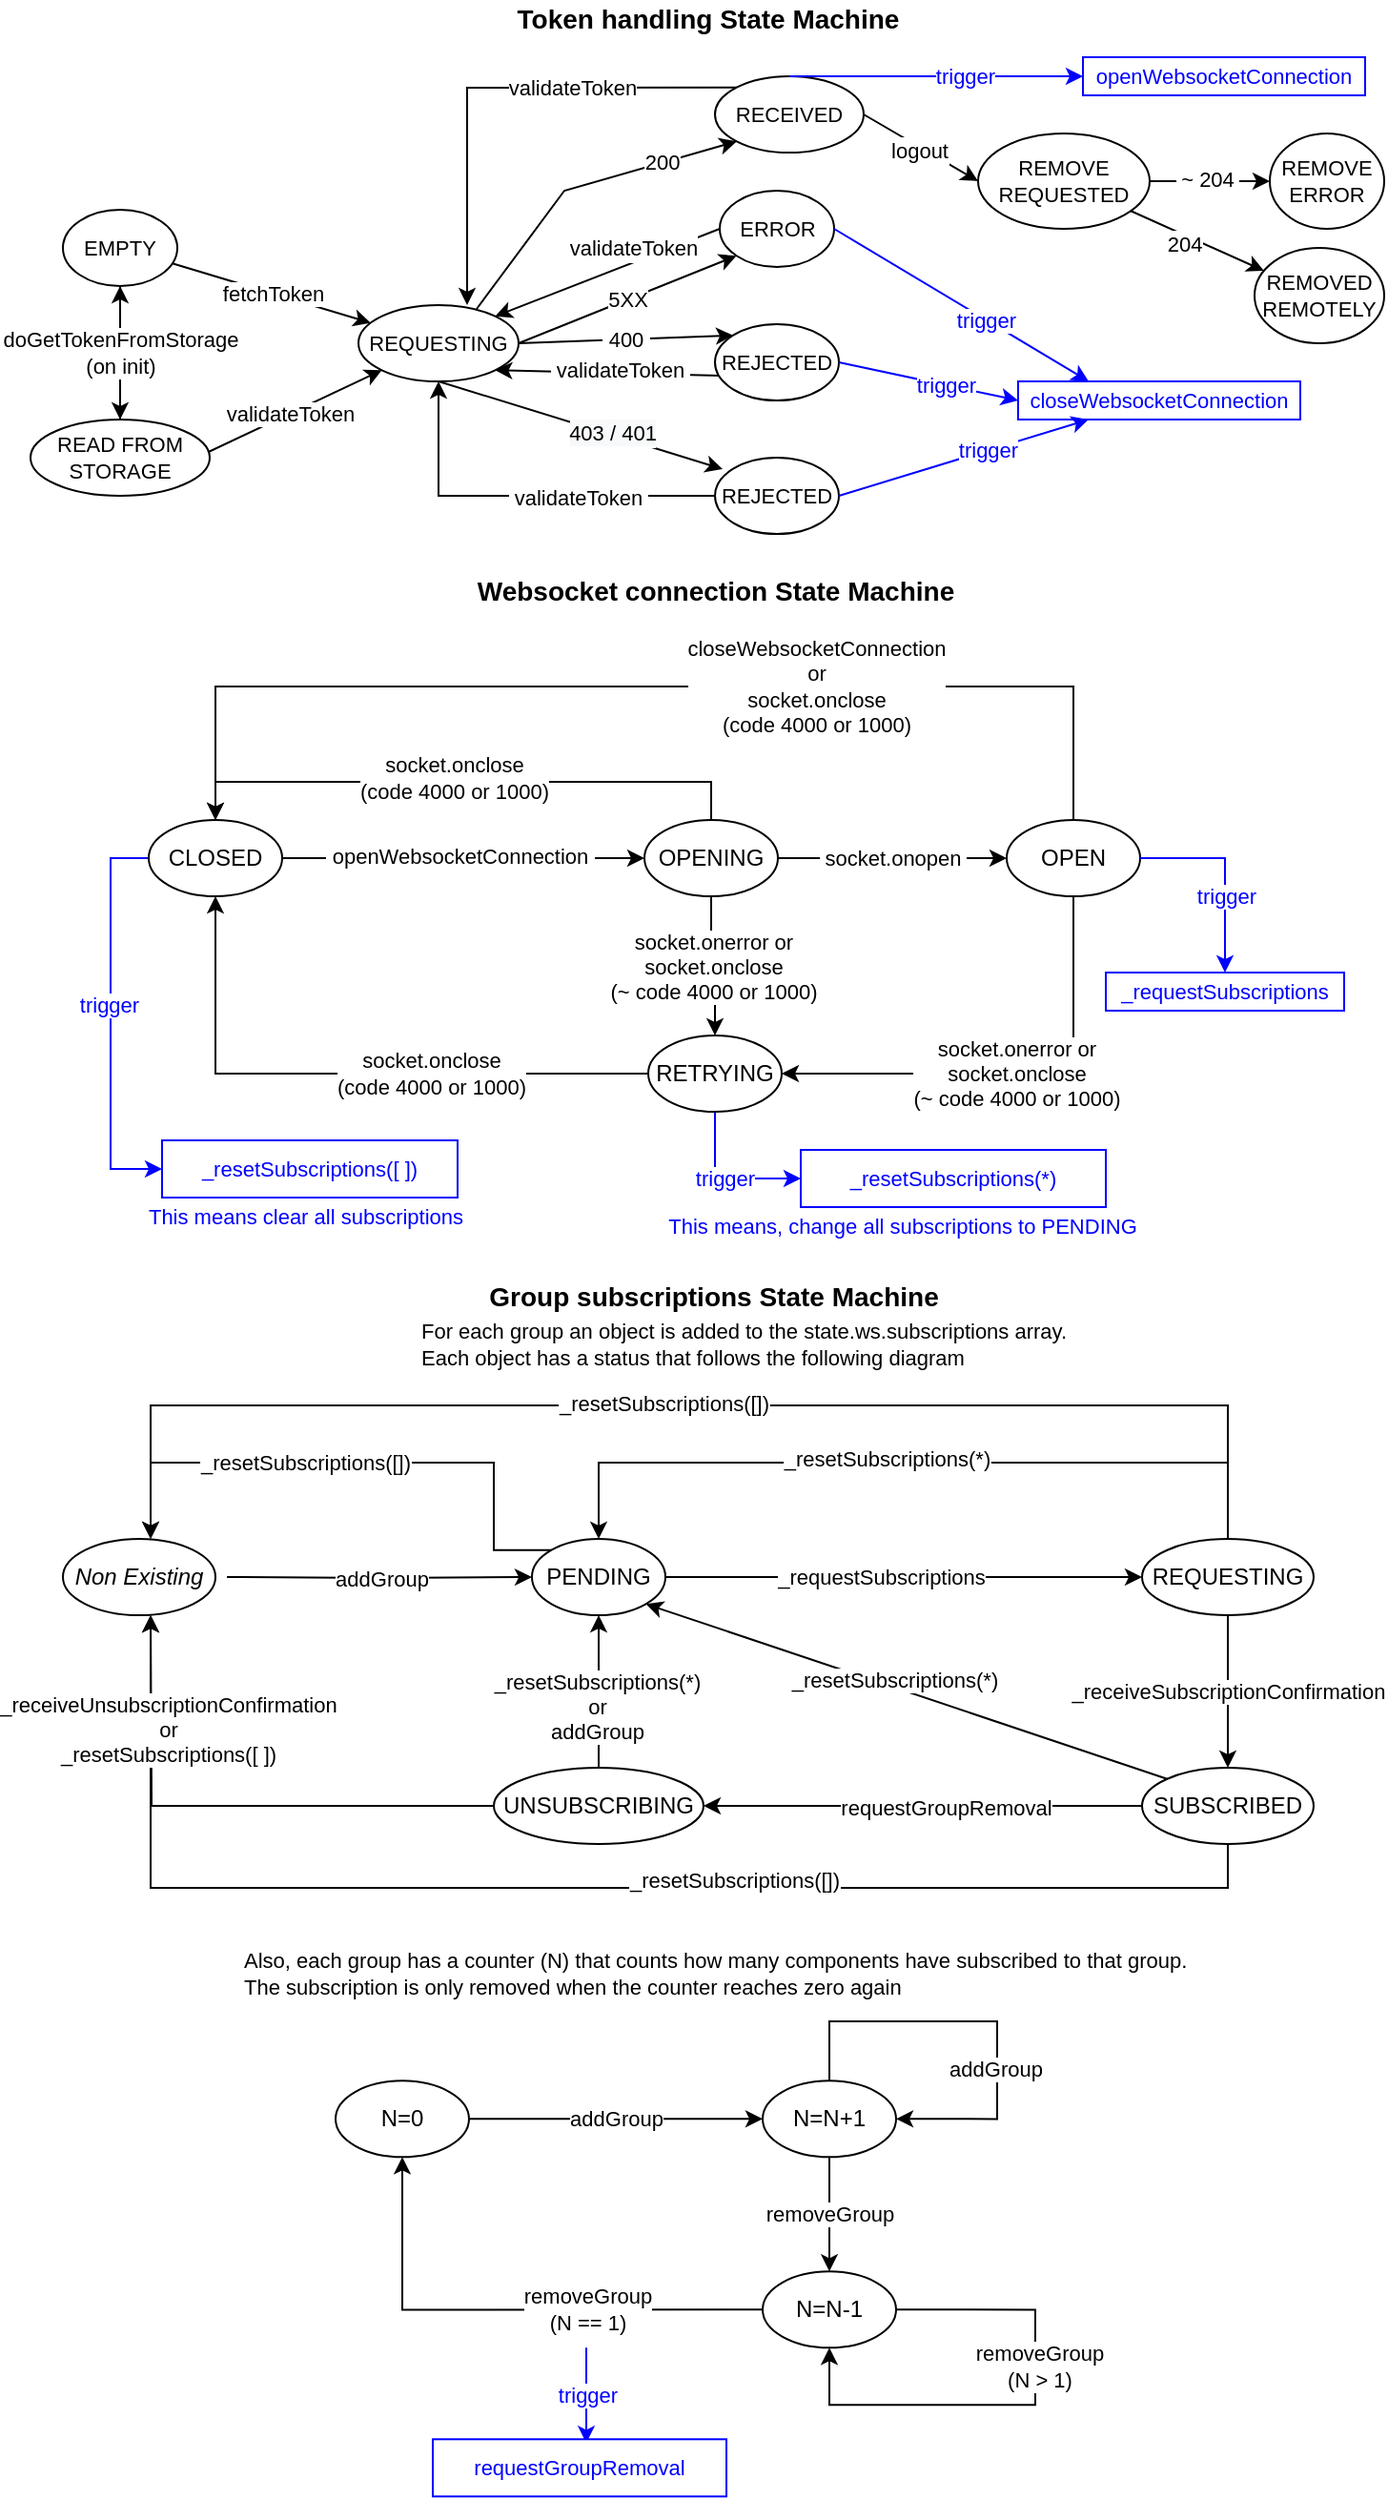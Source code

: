 <mxfile version="13.0.9">
    <diagram id="kEPYXezzI-eteoRro5Sk" name="Page-1">
        <mxGraphModel dx="1249" dy="1416" grid="1" gridSize="10" guides="1" tooltips="1" connect="1" arrows="1" fold="1" page="1" pageScale="1" pageWidth="850" pageHeight="1400" math="0" shadow="0">
            <root>
                <mxCell id="0"/>
                <mxCell id="1" parent="0"/>
                <mxCell id="5eSl7V-lfJAm6dB7IAey-51" style="edgeStyle=orthogonalEdgeStyle;rounded=0;orthogonalLoop=1;jettySize=auto;html=1;entryX=0;entryY=0.5;entryDx=0;entryDy=0;strokeColor=#0000FF;fontSize=11;fontColor=#000000;exitX=0;exitY=0.5;exitDx=0;exitDy=0;" parent="1" source="5eSl7V-lfJAm6dB7IAey-1" target="5eSl7V-lfJAm6dB7IAey-50" edge="1">
                    <mxGeometry relative="1" as="geometry"/>
                </mxCell>
                <mxCell id="5eSl7V-lfJAm6dB7IAey-52" value="trigger" style="text;html=1;align=center;verticalAlign=middle;resizable=0;points=[];labelBackgroundColor=#ffffff;fontSize=11;fontColor=#0000FF;" parent="5eSl7V-lfJAm6dB7IAey-51" vertex="1" connectable="0">
                    <mxGeometry x="-0.079" y="-1" relative="1" as="geometry">
                        <mxPoint as="offset"/>
                    </mxGeometry>
                </mxCell>
                <mxCell id="5eSl7V-lfJAm6dB7IAey-1" value="CLOSED" style="ellipse;whiteSpace=wrap;html=1;" parent="1" vertex="1">
                    <mxGeometry x="122" y="440" width="70" height="40" as="geometry"/>
                </mxCell>
                <mxCell id="5eSl7V-lfJAm6dB7IAey-10" value="socket.onerror or&lt;br&gt;socket.onclose&lt;br&gt;(~ code 4000 or 1000)" style="edgeStyle=orthogonalEdgeStyle;rounded=0;orthogonalLoop=1;jettySize=auto;html=1;entryX=0.5;entryY=0;entryDx=0;entryDy=0;" parent="1" source="5eSl7V-lfJAm6dB7IAey-2" target="5eSl7V-lfJAm6dB7IAey-4" edge="1">
                    <mxGeometry relative="1" as="geometry"/>
                </mxCell>
                <mxCell id="5eSl7V-lfJAm6dB7IAey-14" style="edgeStyle=orthogonalEdgeStyle;rounded=0;orthogonalLoop=1;jettySize=auto;html=1;exitX=0.5;exitY=0;exitDx=0;exitDy=0;fontSize=11;entryX=0.5;entryY=0;entryDx=0;entryDy=0;" parent="1" source="5eSl7V-lfJAm6dB7IAey-2" target="5eSl7V-lfJAm6dB7IAey-1" edge="1">
                    <mxGeometry relative="1" as="geometry">
                        <mxPoint x="417" y="350" as="targetPoint"/>
                        <Array as="points">
                            <mxPoint x="417" y="420"/>
                            <mxPoint x="157" y="420"/>
                        </Array>
                    </mxGeometry>
                </mxCell>
                <mxCell id="5eSl7V-lfJAm6dB7IAey-15" value="socket.onclose&lt;br&gt;(code 4000 or 1000)" style="text;html=1;align=center;verticalAlign=middle;resizable=0;points=[];labelBackgroundColor=#ffffff;fontSize=11;" parent="5eSl7V-lfJAm6dB7IAey-14" vertex="1" connectable="0">
                    <mxGeometry x="0.035" y="-2" relative="1" as="geometry">
                        <mxPoint as="offset"/>
                    </mxGeometry>
                </mxCell>
                <mxCell id="5eSl7V-lfJAm6dB7IAey-2" value="OPENING" style="ellipse;whiteSpace=wrap;html=1;" parent="1" vertex="1">
                    <mxGeometry x="382" y="440" width="70" height="40" as="geometry"/>
                </mxCell>
                <mxCell id="5eSl7V-lfJAm6dB7IAey-3" value="OPEN" style="ellipse;whiteSpace=wrap;html=1;" parent="1" vertex="1">
                    <mxGeometry x="572" y="440" width="70" height="40" as="geometry"/>
                </mxCell>
                <mxCell id="5eSl7V-lfJAm6dB7IAey-16" value="socket.onclose&lt;br&gt;(code 4000 or 1000)" style="edgeStyle=orthogonalEdgeStyle;rounded=0;orthogonalLoop=1;jettySize=auto;html=1;entryX=0.5;entryY=1;entryDx=0;entryDy=0;fontSize=11;" parent="1" source="5eSl7V-lfJAm6dB7IAey-4" target="5eSl7V-lfJAm6dB7IAey-1" edge="1">
                    <mxGeometry x="-0.288" relative="1" as="geometry">
                        <mxPoint as="offset"/>
                    </mxGeometry>
                </mxCell>
                <mxCell id="5eSl7V-lfJAm6dB7IAey-47" value="&lt;font color=&quot;#0000ff&quot;&gt;trigger&lt;/font&gt;" style="edgeStyle=orthogonalEdgeStyle;rounded=0;orthogonalLoop=1;jettySize=auto;html=1;exitX=0.5;exitY=1;exitDx=0;exitDy=0;entryX=0;entryY=0.5;entryDx=0;entryDy=0;fontSize=11;strokeColor=#0000FF;" parent="1" source="5eSl7V-lfJAm6dB7IAey-4" target="5eSl7V-lfJAm6dB7IAey-45" edge="1">
                    <mxGeometry relative="1" as="geometry"/>
                </mxCell>
                <mxCell id="5eSl7V-lfJAm6dB7IAey-4" value="RETRYING" style="ellipse;whiteSpace=wrap;html=1;" parent="1" vertex="1">
                    <mxGeometry x="384" y="553" width="70" height="40" as="geometry"/>
                </mxCell>
                <mxCell id="5eSl7V-lfJAm6dB7IAey-5" value="" style="endArrow=classic;html=1;entryX=0;entryY=0.5;entryDx=0;entryDy=0;exitX=1;exitY=0.5;exitDx=0;exitDy=0;" parent="1" source="5eSl7V-lfJAm6dB7IAey-1" target="5eSl7V-lfJAm6dB7IAey-2" edge="1">
                    <mxGeometry width="50" height="50" relative="1" as="geometry">
                        <mxPoint x="332" y="760" as="sourcePoint"/>
                        <mxPoint x="382" y="710" as="targetPoint"/>
                    </mxGeometry>
                </mxCell>
                <mxCell id="5eSl7V-lfJAm6dB7IAey-9" value="&amp;nbsp;openWebsocketConnection&amp;nbsp;" style="text;html=1;align=center;verticalAlign=middle;resizable=0;points=[];labelBackgroundColor=#ffffff;fontSize=11;" parent="5eSl7V-lfJAm6dB7IAey-5" vertex="1" connectable="0">
                    <mxGeometry x="-0.022" y="1" relative="1" as="geometry">
                        <mxPoint as="offset"/>
                    </mxGeometry>
                </mxCell>
                <mxCell id="5eSl7V-lfJAm6dB7IAey-7" value="&lt;font style=&quot;font-size: 11px&quot;&gt;&amp;nbsp;socket.onopen&amp;nbsp;&lt;/font&gt;" style="endArrow=classic;html=1;entryX=0;entryY=0.5;entryDx=0;entryDy=0;exitX=1;exitY=0.5;exitDx=0;exitDy=0;" parent="1" source="5eSl7V-lfJAm6dB7IAey-2" target="5eSl7V-lfJAm6dB7IAey-3" edge="1">
                    <mxGeometry width="50" height="50" relative="1" as="geometry">
                        <mxPoint x="332" y="760" as="sourcePoint"/>
                        <mxPoint x="382" y="710" as="targetPoint"/>
                    </mxGeometry>
                </mxCell>
                <mxCell id="5eSl7V-lfJAm6dB7IAey-12" value="socket.onerror or&lt;br&gt;socket.onclose&lt;br&gt;(~ code 4000 or 1000)" style="edgeStyle=orthogonalEdgeStyle;rounded=0;orthogonalLoop=1;jettySize=auto;html=1;entryX=1;entryY=0.5;entryDx=0;entryDy=0;exitX=0.5;exitY=1;exitDx=0;exitDy=0;" parent="1" source="5eSl7V-lfJAm6dB7IAey-3" target="5eSl7V-lfJAm6dB7IAey-4" edge="1">
                    <mxGeometry relative="1" as="geometry">
                        <mxPoint x="427" y="490" as="sourcePoint"/>
                        <mxPoint x="427" y="610" as="targetPoint"/>
                    </mxGeometry>
                </mxCell>
                <mxCell id="5eSl7V-lfJAm6dB7IAey-13" value="closeWebsocketConnection&lt;br&gt;or&lt;br&gt;socket.onclose&lt;br&gt;(code 4000 or 1000)" style="edgeStyle=orthogonalEdgeStyle;rounded=0;orthogonalLoop=1;jettySize=auto;html=1;entryX=0.5;entryY=0;entryDx=0;entryDy=0;exitX=0.5;exitY=0;exitDx=0;exitDy=0;" parent="1" source="5eSl7V-lfJAm6dB7IAey-3" target="5eSl7V-lfJAm6dB7IAey-1" edge="1">
                    <mxGeometry x="-0.305" relative="1" as="geometry">
                        <mxPoint x="657" y="490" as="sourcePoint"/>
                        <mxPoint x="462" y="630" as="targetPoint"/>
                        <Array as="points">
                            <mxPoint x="607" y="370"/>
                            <mxPoint x="157" y="370"/>
                        </Array>
                        <mxPoint as="offset"/>
                    </mxGeometry>
                </mxCell>
                <mxCell id="5eSl7V-lfJAm6dB7IAey-17" value="&lt;font style=&quot;font-size: 14px&quot;&gt;Websocket connection State Machine&lt;/font&gt;" style="text;html=1;align=center;verticalAlign=middle;resizable=0;points=[];autosize=1;fontSize=11;fontStyle=1" parent="1" vertex="1">
                    <mxGeometry x="284" y="310" width="270" height="20" as="geometry"/>
                </mxCell>
                <mxCell id="5eSl7V-lfJAm6dB7IAey-20" value="&lt;font style=&quot;font-size: 14px&quot;&gt;Group subscriptions State Machine&lt;/font&gt;" style="text;html=1;align=center;verticalAlign=middle;resizable=0;points=[];autosize=1;fontSize=11;fontStyle=1" parent="1" vertex="1">
                    <mxGeometry x="293" y="680" width="250" height="20" as="geometry"/>
                </mxCell>
                <mxCell id="5eSl7V-lfJAm6dB7IAey-28" style="edgeStyle=orthogonalEdgeStyle;rounded=0;orthogonalLoop=1;jettySize=auto;html=1;exitX=1;exitY=0.5;exitDx=0;exitDy=0;fontSize=11;" parent="1" source="5eSl7V-lfJAm6dB7IAey-21" target="5eSl7V-lfJAm6dB7IAey-23" edge="1">
                    <mxGeometry relative="1" as="geometry"/>
                </mxCell>
                <mxCell id="5eSl7V-lfJAm6dB7IAey-29" value="_requestSubscriptions" style="text;html=1;align=center;verticalAlign=middle;resizable=0;points=[];labelBackgroundColor=#ffffff;fontSize=11;" parent="5eSl7V-lfJAm6dB7IAey-28" vertex="1" connectable="0">
                    <mxGeometry x="-0.275" y="4" relative="1" as="geometry">
                        <mxPoint x="22" y="4" as="offset"/>
                    </mxGeometry>
                </mxCell>
                <mxCell id="5eSl7V-lfJAm6dB7IAey-53" style="edgeStyle=orthogonalEdgeStyle;rounded=0;orthogonalLoop=1;jettySize=auto;html=1;exitX=0;exitY=0;exitDx=0;exitDy=0;entryX=0.5;entryY=0;entryDx=0;entryDy=0;strokeColor=#000000;fontSize=11;fontColor=#0000FF;" parent="1" source="5eSl7V-lfJAm6dB7IAey-21" edge="1">
                    <mxGeometry relative="1" as="geometry">
                        <mxPoint x="123" y="817" as="targetPoint"/>
                        <Array as="points">
                            <mxPoint x="303" y="823"/>
                            <mxPoint x="303" y="777"/>
                            <mxPoint x="123" y="777"/>
                        </Array>
                    </mxGeometry>
                </mxCell>
                <mxCell id="5eSl7V-lfJAm6dB7IAey-55" value="&lt;span style=&quot;color: rgb(0 , 0 , 0) ; white-space: normal&quot;&gt;_resetSubscriptions([])&lt;/span&gt;" style="text;html=1;align=center;verticalAlign=middle;resizable=0;points=[];labelBackgroundColor=#ffffff;fontSize=11;fontColor=#0000FF;" parent="5eSl7V-lfJAm6dB7IAey-53" vertex="1" connectable="0">
                    <mxGeometry x="0.183" relative="1" as="geometry">
                        <mxPoint as="offset"/>
                    </mxGeometry>
                </mxCell>
                <mxCell id="5eSl7V-lfJAm6dB7IAey-21" value="PENDING" style="ellipse;whiteSpace=wrap;html=1;" parent="1" vertex="1">
                    <mxGeometry x="323" y="817" width="70" height="40" as="geometry"/>
                </mxCell>
                <mxCell id="5eSl7V-lfJAm6dB7IAey-27" value="&lt;div&gt;addGroup&lt;br&gt;&lt;/div&gt;" style="edgeStyle=orthogonalEdgeStyle;rounded=0;orthogonalLoop=1;jettySize=auto;html=1;entryX=0;entryY=0.5;entryDx=0;entryDy=0;fontSize=11;" parent="1" target="5eSl7V-lfJAm6dB7IAey-21" edge="1">
                    <mxGeometry relative="1" as="geometry">
                        <mxPoint x="163" y="837" as="sourcePoint"/>
                    </mxGeometry>
                </mxCell>
                <mxCell id="5eSl7V-lfJAm6dB7IAey-22" value="&lt;i&gt;Non Existing&lt;/i&gt;" style="ellipse;whiteSpace=wrap;html=1;" parent="1" vertex="1">
                    <mxGeometry x="77" y="817" width="80" height="40" as="geometry"/>
                </mxCell>
                <mxCell id="5eSl7V-lfJAm6dB7IAey-30" value="_receiveSubscriptionConfirmation" style="edgeStyle=orthogonalEdgeStyle;rounded=0;orthogonalLoop=1;jettySize=auto;html=1;entryX=0.5;entryY=0;entryDx=0;entryDy=0;fontSize=11;" parent="1" source="5eSl7V-lfJAm6dB7IAey-23" target="5eSl7V-lfJAm6dB7IAey-24" edge="1">
                    <mxGeometry relative="1" as="geometry"/>
                </mxCell>
                <mxCell id="5eSl7V-lfJAm6dB7IAey-38" style="edgeStyle=orthogonalEdgeStyle;rounded=0;orthogonalLoop=1;jettySize=auto;html=1;exitX=0.5;exitY=0;exitDx=0;exitDy=0;entryX=0.5;entryY=0;entryDx=0;entryDy=0;fontSize=11;" parent="1" source="5eSl7V-lfJAm6dB7IAey-23" target="5eSl7V-lfJAm6dB7IAey-21" edge="1">
                    <mxGeometry relative="1" as="geometry">
                        <Array as="points">
                            <mxPoint x="688" y="777"/>
                            <mxPoint x="358" y="777"/>
                        </Array>
                    </mxGeometry>
                </mxCell>
                <mxCell id="5eSl7V-lfJAm6dB7IAey-40" value="&lt;span style=&quot;white-space: normal&quot;&gt;_resetSubscriptions(*)&lt;/span&gt;" style="text;html=1;align=center;verticalAlign=middle;resizable=0;points=[];labelBackgroundColor=#ffffff;fontSize=11;" parent="5eSl7V-lfJAm6dB7IAey-38" vertex="1" connectable="0">
                    <mxGeometry x="0.07" y="-2" relative="1" as="geometry">
                        <mxPoint as="offset"/>
                    </mxGeometry>
                </mxCell>
                <mxCell id="5eSl7V-lfJAm6dB7IAey-58" style="edgeStyle=orthogonalEdgeStyle;rounded=0;orthogonalLoop=1;jettySize=auto;html=1;exitX=0.5;exitY=0;exitDx=0;exitDy=0;entryX=0.5;entryY=0;entryDx=0;entryDy=0;strokeColor=#000000;fontSize=11;fontColor=#0000FF;" parent="1" source="5eSl7V-lfJAm6dB7IAey-23" edge="1">
                    <mxGeometry relative="1" as="geometry">
                        <mxPoint x="123" y="817" as="targetPoint"/>
                        <Array as="points">
                            <mxPoint x="688" y="747"/>
                            <mxPoint x="123" y="747"/>
                        </Array>
                    </mxGeometry>
                </mxCell>
                <mxCell id="5eSl7V-lfJAm6dB7IAey-59" value="&lt;span style=&quot;color: rgb(0 , 0 , 0) ; white-space: normal&quot;&gt;_resetSubscriptions([])&lt;/span&gt;" style="text;html=1;align=center;verticalAlign=middle;resizable=0;points=[];labelBackgroundColor=#ffffff;fontSize=11;fontColor=#0000FF;" parent="5eSl7V-lfJAm6dB7IAey-58" vertex="1" connectable="0">
                    <mxGeometry x="0.038" y="-1" relative="1" as="geometry">
                        <mxPoint as="offset"/>
                    </mxGeometry>
                </mxCell>
                <mxCell id="5eSl7V-lfJAm6dB7IAey-23" value="REQUESTING" style="ellipse;whiteSpace=wrap;html=1;" parent="1" vertex="1">
                    <mxGeometry x="643" y="817" width="90" height="40" as="geometry"/>
                </mxCell>
                <mxCell id="5eSl7V-lfJAm6dB7IAey-26" value="" style="edgeStyle=orthogonalEdgeStyle;rounded=0;orthogonalLoop=1;jettySize=auto;html=1;fontSize=11;" parent="1" source="5eSl7V-lfJAm6dB7IAey-24" target="5eSl7V-lfJAm6dB7IAey-25" edge="1">
                    <mxGeometry relative="1" as="geometry"/>
                </mxCell>
                <mxCell id="5eSl7V-lfJAm6dB7IAey-31" value="requestGroupRemoval" style="text;html=1;align=center;verticalAlign=middle;resizable=0;points=[];labelBackgroundColor=#ffffff;fontSize=11;" parent="5eSl7V-lfJAm6dB7IAey-26" vertex="1" connectable="0">
                    <mxGeometry x="-0.105" y="1" relative="1" as="geometry">
                        <mxPoint as="offset"/>
                    </mxGeometry>
                </mxCell>
                <mxCell id="5eSl7V-lfJAm6dB7IAey-36" style="rounded=0;orthogonalLoop=1;jettySize=auto;html=1;exitX=0;exitY=0;exitDx=0;exitDy=0;entryX=1;entryY=1;entryDx=0;entryDy=0;fontSize=11;" parent="1" source="5eSl7V-lfJAm6dB7IAey-24" target="5eSl7V-lfJAm6dB7IAey-21" edge="1">
                    <mxGeometry relative="1" as="geometry"/>
                </mxCell>
                <mxCell id="5eSl7V-lfJAm6dB7IAey-37" value="&lt;span style=&quot;white-space: normal&quot;&gt;_resetSubscriptions(*)&lt;/span&gt;" style="text;html=1;align=center;verticalAlign=middle;resizable=0;points=[];labelBackgroundColor=#ffffff;fontSize=11;fontColor=#000000;" parent="5eSl7V-lfJAm6dB7IAey-36" vertex="1" connectable="0">
                    <mxGeometry x="0.056" y="-4" relative="1" as="geometry">
                        <mxPoint as="offset"/>
                    </mxGeometry>
                </mxCell>
                <mxCell id="5eSl7V-lfJAm6dB7IAey-56" style="edgeStyle=orthogonalEdgeStyle;rounded=0;orthogonalLoop=1;jettySize=auto;html=1;exitX=0.5;exitY=1;exitDx=0;exitDy=0;strokeColor=#000000;fontSize=11;fontColor=#0000FF;" parent="1" source="5eSl7V-lfJAm6dB7IAey-24" edge="1">
                    <mxGeometry relative="1" as="geometry">
                        <mxPoint x="123" y="857" as="targetPoint"/>
                        <Array as="points">
                            <mxPoint x="688" y="1000"/>
                            <mxPoint x="123" y="1000"/>
                        </Array>
                    </mxGeometry>
                </mxCell>
                <mxCell id="5eSl7V-lfJAm6dB7IAey-57" value="&lt;span style=&quot;color: rgb(0 , 0 , 0) ; white-space: normal&quot;&gt;_resetSubscriptions([])&lt;/span&gt;" style="text;html=1;align=center;verticalAlign=middle;resizable=0;points=[];labelBackgroundColor=#ffffff;fontSize=11;fontColor=#0000FF;" parent="5eSl7V-lfJAm6dB7IAey-56" vertex="1" connectable="0">
                    <mxGeometry x="-0.228" y="-4" relative="1" as="geometry">
                        <mxPoint as="offset"/>
                    </mxGeometry>
                </mxCell>
                <mxCell id="5eSl7V-lfJAm6dB7IAey-24" value="SUBSCRIBED" style="ellipse;whiteSpace=wrap;html=1;" parent="1" vertex="1">
                    <mxGeometry x="643" y="937" width="90" height="40" as="geometry"/>
                </mxCell>
                <mxCell id="5eSl7V-lfJAm6dB7IAey-32" style="edgeStyle=orthogonalEdgeStyle;rounded=0;orthogonalLoop=1;jettySize=auto;html=1;exitX=0;exitY=0.5;exitDx=0;exitDy=0;entryX=0.5;entryY=1;entryDx=0;entryDy=0;fontSize=11;" parent="1" source="5eSl7V-lfJAm6dB7IAey-25" edge="1">
                    <mxGeometry relative="1" as="geometry">
                        <mxPoint x="123" y="857" as="targetPoint"/>
                    </mxGeometry>
                </mxCell>
                <mxCell id="5eSl7V-lfJAm6dB7IAey-33" value="_receiveUnsubscriptionConfirmation&lt;br&gt;or&lt;br&gt;&lt;span style=&quot;white-space: normal&quot;&gt;_resetSubscriptions([ ])&lt;/span&gt;" style="text;html=1;align=center;verticalAlign=middle;resizable=0;points=[];labelBackgroundColor=#ffffff;fontSize=11;" parent="5eSl7V-lfJAm6dB7IAey-32" vertex="1" connectable="0">
                    <mxGeometry x="-0.224" y="2" relative="1" as="geometry">
                        <mxPoint x="-63" y="-42" as="offset"/>
                    </mxGeometry>
                </mxCell>
                <mxCell id="5eSl7V-lfJAm6dB7IAey-34" style="edgeStyle=orthogonalEdgeStyle;rounded=0;orthogonalLoop=1;jettySize=auto;html=1;entryX=0.5;entryY=1;entryDx=0;entryDy=0;fontSize=11;" parent="1" source="5eSl7V-lfJAm6dB7IAey-25" target="5eSl7V-lfJAm6dB7IAey-21" edge="1">
                    <mxGeometry relative="1" as="geometry"/>
                </mxCell>
                <mxCell id="5eSl7V-lfJAm6dB7IAey-35" value="&lt;span style=&quot;white-space: normal&quot;&gt;_resetSubscriptions(*)&lt;br&gt;or&lt;br&gt;&lt;/span&gt;addGroup&lt;span style=&quot;white-space: normal&quot;&gt;&lt;br&gt;&lt;/span&gt;" style="text;html=1;align=center;verticalAlign=middle;resizable=0;points=[];labelBackgroundColor=#ffffff;fontSize=11;fontColor=#000000;" parent="5eSl7V-lfJAm6dB7IAey-34" vertex="1" connectable="0">
                    <mxGeometry x="-0.2" y="1" relative="1" as="geometry">
                        <mxPoint as="offset"/>
                    </mxGeometry>
                </mxCell>
                <mxCell id="5eSl7V-lfJAm6dB7IAey-25" value="UNSUBSCRIBING" style="ellipse;whiteSpace=wrap;html=1;" parent="1" vertex="1">
                    <mxGeometry x="303" y="937" width="110" height="40" as="geometry"/>
                </mxCell>
                <mxCell id="5eSl7V-lfJAm6dB7IAey-41" value="&lt;div style=&quot;text-align: justify&quot;&gt;&lt;span&gt;For each group an object is added to the state.ws.subscriptions array.&lt;/span&gt;&lt;/div&gt;&lt;div style=&quot;text-align: justify&quot;&gt;&lt;span&gt;Each object has a status that follows the following diagram&lt;/span&gt;&lt;/div&gt;" style="text;html=1;align=left;verticalAlign=middle;resizable=0;points=[];autosize=1;fontSize=11;" parent="1" vertex="1">
                    <mxGeometry x="263" y="700" width="350" height="30" as="geometry"/>
                </mxCell>
                <mxCell id="5eSl7V-lfJAm6dB7IAey-45" value="&lt;span style=&quot;color: rgb(0 , 0 , 255) ; white-space: normal ; background-color: rgb(255 , 255 , 255)&quot;&gt;_resetSubscriptions(*)&lt;/span&gt;" style="rounded=0;whiteSpace=wrap;html=1;fontSize=11;strokeColor=#0000FF;" parent="1" vertex="1">
                    <mxGeometry x="464" y="613" width="160" height="30" as="geometry"/>
                </mxCell>
                <mxCell id="5eSl7V-lfJAm6dB7IAey-48" value="&lt;font color=&quot;#0000ff&quot;&gt;trigger&lt;/font&gt;" style="edgeStyle=orthogonalEdgeStyle;rounded=0;orthogonalLoop=1;jettySize=auto;html=1;exitX=1;exitY=0.5;exitDx=0;exitDy=0;entryX=0.5;entryY=0;entryDx=0;entryDy=0;fontSize=11;strokeColor=#0000FF;" parent="1" source="5eSl7V-lfJAm6dB7IAey-3" target="5eSl7V-lfJAm6dB7IAey-49" edge="1">
                    <mxGeometry x="-0.148" y="-20" relative="1" as="geometry">
                        <mxPoint x="562.0" y="510" as="sourcePoint"/>
                        <mxPoint x="20" y="20" as="offset"/>
                    </mxGeometry>
                </mxCell>
                <mxCell id="5eSl7V-lfJAm6dB7IAey-49" value="&lt;span style=&quot;white-space: nowrap ; background-color: rgb(255 , 255 , 255)&quot;&gt;&lt;font color=&quot;#0000ff&quot;&gt;_requestSubscriptions&lt;/font&gt;&lt;/span&gt;" style="rounded=0;whiteSpace=wrap;html=1;fontSize=11;strokeColor=#0000FF;" parent="1" vertex="1">
                    <mxGeometry x="624" y="520" width="125" height="20" as="geometry"/>
                </mxCell>
                <mxCell id="5eSl7V-lfJAm6dB7IAey-50" value="&lt;span style=&quot;color: rgb(0 , 0 , 255) ; white-space: normal ; background-color: rgb(255 , 255 , 255)&quot;&gt;_resetSubscriptions([ ])&lt;/span&gt;" style="rounded=0;whiteSpace=wrap;html=1;fontSize=11;strokeColor=#0000FF;" parent="1" vertex="1">
                    <mxGeometry x="129" y="608" width="155" height="30" as="geometry"/>
                </mxCell>
                <mxCell id="5eSl7V-lfJAm6dB7IAey-60" value="This means clear all subscriptions" style="text;html=1;align=center;verticalAlign=middle;resizable=0;points=[];autosize=1;fontSize=11;fontColor=#0000FF;" parent="1" vertex="1">
                    <mxGeometry x="114" y="638" width="180" height="20" as="geometry"/>
                </mxCell>
                <mxCell id="5eSl7V-lfJAm6dB7IAey-61" value="This means, change all subscriptions to PENDING" style="text;html=1;align=center;verticalAlign=middle;resizable=0;points=[];autosize=1;fontSize=11;fontColor=#0000FF;" parent="1" vertex="1">
                    <mxGeometry x="387" y="643" width="260" height="20" as="geometry"/>
                </mxCell>
                <mxCell id="5eSl7V-lfJAm6dB7IAey-62" value="&lt;font style=&quot;font-size: 14px&quot;&gt;Token handling State Machine&lt;/font&gt;" style="text;html=1;align=center;verticalAlign=middle;resizable=0;points=[];autosize=1;fontSize=11;fontStyle=1" parent="1" vertex="1">
                    <mxGeometry x="305" y="10" width="220" height="20" as="geometry"/>
                </mxCell>
                <mxCell id="5eSl7V-lfJAm6dB7IAey-69" value="&lt;font color=&quot;#000000&quot;&gt;fetchToken&lt;/font&gt;" style="rounded=0;orthogonalLoop=1;jettySize=auto;html=1;strokeColor=#000000;fontSize=11;fontColor=#0000FF;" parent="1" source="5eSl7V-lfJAm6dB7IAey-63" target="5eSl7V-lfJAm6dB7IAey-65" edge="1">
                    <mxGeometry relative="1" as="geometry"/>
                </mxCell>
                <mxCell id="5eSl7V-lfJAm6dB7IAey-63" value="&lt;font color=&quot;#000000&quot;&gt;EMPTY&lt;/font&gt;" style="ellipse;whiteSpace=wrap;html=1;strokeColor=#000000;fontSize=11;fontColor=#0000FF;" parent="1" vertex="1">
                    <mxGeometry x="77" y="120" width="60" height="40" as="geometry"/>
                </mxCell>
                <mxCell id="iLJFpo5nZADd873f5mlO-2" value="validateToken" style="rounded=0;orthogonalLoop=1;jettySize=auto;html=1;entryX=0;entryY=1;entryDx=0;entryDy=0;" parent="1" target="5eSl7V-lfJAm6dB7IAey-65" edge="1">
                    <mxGeometry relative="1" as="geometry">
                        <mxPoint x="147" y="250" as="sourcePoint"/>
                    </mxGeometry>
                </mxCell>
                <mxCell id="iLJFpo5nZADd873f5mlO-29" value="" style="edgeStyle=none;rounded=0;orthogonalLoop=1;jettySize=auto;html=1;" parent="1" source="5eSl7V-lfJAm6dB7IAey-64" target="5eSl7V-lfJAm6dB7IAey-63" edge="1">
                    <mxGeometry relative="1" as="geometry"/>
                </mxCell>
                <mxCell id="5eSl7V-lfJAm6dB7IAey-64" value="&lt;font color=&quot;#000000&quot;&gt;READ FROM STORAGE&lt;/font&gt;" style="ellipse;whiteSpace=wrap;html=1;strokeColor=#000000;fontSize=11;fontColor=#0000FF;" parent="1" vertex="1">
                    <mxGeometry x="60" y="230" width="94" height="40" as="geometry"/>
                </mxCell>
                <mxCell id="iLJFpo5nZADd873f5mlO-1" value="200" style="rounded=0;orthogonalLoop=1;jettySize=auto;html=1;entryX=0;entryY=1;entryDx=0;entryDy=0;elbow=vertical;exitX=0.738;exitY=0.05;exitDx=0;exitDy=0;exitPerimeter=0;" parent="1" source="5eSl7V-lfJAm6dB7IAey-65" target="5eSl7V-lfJAm6dB7IAey-66" edge="1">
                    <mxGeometry x="0.517" relative="1" as="geometry">
                        <mxPoint x="390" y="140" as="targetPoint"/>
                        <Array as="points">
                            <mxPoint x="340" y="110"/>
                        </Array>
                        <mxPoint as="offset"/>
                    </mxGeometry>
                </mxCell>
                <mxCell id="iLJFpo5nZADd873f5mlO-3" value="5XX" style="rounded=0;orthogonalLoop=1;jettySize=auto;html=1;exitX=1;exitY=0.5;exitDx=0;exitDy=0;entryX=0;entryY=1;entryDx=0;entryDy=0;" parent="1" source="5eSl7V-lfJAm6dB7IAey-65" target="5eSl7V-lfJAm6dB7IAey-67" edge="1">
                    <mxGeometry relative="1" as="geometry"/>
                </mxCell>
                <mxCell id="iLJFpo5nZADd873f5mlO-24" value="&amp;nbsp;400&amp;nbsp;" style="rounded=0;orthogonalLoop=1;jettySize=auto;html=1;exitX=1;exitY=0.5;exitDx=0;exitDy=0;entryX=0;entryY=0;entryDx=0;entryDy=0;" parent="1" source="5eSl7V-lfJAm6dB7IAey-65" target="iLJFpo5nZADd873f5mlO-4" edge="1">
                    <mxGeometry relative="1" as="geometry"/>
                </mxCell>
                <mxCell id="iLJFpo5nZADd873f5mlO-30" style="edgeStyle=none;rounded=0;orthogonalLoop=1;jettySize=auto;html=1;exitX=0.5;exitY=1;exitDx=0;exitDy=0;entryX=0.062;entryY=0.15;entryDx=0;entryDy=0;entryPerimeter=0;" parent="1" source="5eSl7V-lfJAm6dB7IAey-65" target="iLJFpo5nZADd873f5mlO-17" edge="1">
                    <mxGeometry relative="1" as="geometry"/>
                </mxCell>
                <mxCell id="iLJFpo5nZADd873f5mlO-32" value="&lt;span style=&quot;background-color: rgb(248 , 249 , 250)&quot;&gt;&lt;font style=&quot;font-size: 11px&quot;&gt;403 / 401&lt;/font&gt;&lt;/span&gt;" style="text;html=1;align=center;verticalAlign=middle;resizable=0;points=[];labelBackgroundColor=#ffffff;" parent="iLJFpo5nZADd873f5mlO-30" vertex="1" connectable="0">
                    <mxGeometry x="0.21" y="1" relative="1" as="geometry">
                        <mxPoint as="offset"/>
                    </mxGeometry>
                </mxCell>
                <mxCell id="5eSl7V-lfJAm6dB7IAey-65" value="&lt;font color=&quot;#000000&quot;&gt;REQUESTING&lt;/font&gt;" style="ellipse;whiteSpace=wrap;html=1;strokeColor=#000000;fontSize=11;fontColor=#0000FF;" parent="1" vertex="1">
                    <mxGeometry x="232" y="170" width="84" height="40" as="geometry"/>
                </mxCell>
                <mxCell id="iLJFpo5nZADd873f5mlO-20" style="edgeStyle=elbowEdgeStyle;rounded=0;orthogonalLoop=1;jettySize=auto;elbow=vertical;html=1;exitX=0;exitY=0;exitDx=0;exitDy=0;" parent="1" source="5eSl7V-lfJAm6dB7IAey-66" edge="1">
                    <mxGeometry relative="1" as="geometry">
                        <mxPoint x="289" y="170" as="targetPoint"/>
                        <Array as="points">
                            <mxPoint x="360" y="56"/>
                        </Array>
                    </mxGeometry>
                </mxCell>
                <mxCell id="iLJFpo5nZADd873f5mlO-21" value="&lt;font style=&quot;font-size: 11px&quot;&gt;validateToken&lt;/font&gt;" style="text;html=1;align=center;verticalAlign=middle;resizable=0;points=[];labelBackgroundColor=#ffffff;" parent="iLJFpo5nZADd873f5mlO-20" vertex="1" connectable="0">
                    <mxGeometry x="-0.136" y="-3" relative="1" as="geometry">
                        <mxPoint x="24" y="3" as="offset"/>
                    </mxGeometry>
                </mxCell>
                <mxCell id="iLJFpo5nZADd873f5mlO-35" style="rounded=0;orthogonalLoop=1;jettySize=auto;html=1;exitX=1;exitY=0.5;exitDx=0;exitDy=0;entryX=0;entryY=0.5;entryDx=0;entryDy=0;" parent="1" source="5eSl7V-lfJAm6dB7IAey-66" target="iLJFpo5nZADd873f5mlO-14" edge="1">
                    <mxGeometry relative="1" as="geometry"/>
                </mxCell>
                <mxCell id="iLJFpo5nZADd873f5mlO-36" value="&lt;font style=&quot;font-size: 11px&quot;&gt;logout&lt;/font&gt;" style="text;html=1;align=center;verticalAlign=middle;resizable=0;points=[];labelBackgroundColor=#ffffff;" parent="iLJFpo5nZADd873f5mlO-35" vertex="1" connectable="0">
                    <mxGeometry x="-0.024" y="-2" relative="1" as="geometry">
                        <mxPoint as="offset"/>
                    </mxGeometry>
                </mxCell>
                <mxCell id="5eSl7V-lfJAm6dB7IAey-66" value="&lt;font color=&quot;#000000&quot;&gt;RECEIVED&lt;/font&gt;" style="ellipse;whiteSpace=wrap;html=1;strokeColor=#000000;fontSize=11;fontColor=#0000FF;" parent="1" vertex="1">
                    <mxGeometry x="419" y="50" width="78" height="40" as="geometry"/>
                </mxCell>
                <mxCell id="iLJFpo5nZADd873f5mlO-22" style="rounded=0;orthogonalLoop=1;jettySize=auto;html=1;exitX=0;exitY=0.5;exitDx=0;exitDy=0;entryX=1;entryY=0;entryDx=0;entryDy=0;" parent="1" source="5eSl7V-lfJAm6dB7IAey-67" target="5eSl7V-lfJAm6dB7IAey-65" edge="1">
                    <mxGeometry relative="1" as="geometry">
                        <mxPoint x="310" y="190" as="targetPoint"/>
                    </mxGeometry>
                </mxCell>
                <mxCell id="iLJFpo5nZADd873f5mlO-23" value="&lt;font style=&quot;font-size: 11px&quot;&gt;validateToken&lt;/font&gt;" style="text;html=1;align=center;verticalAlign=middle;resizable=0;points=[];labelBackgroundColor=#ffffff;" parent="iLJFpo5nZADd873f5mlO-22" vertex="1" connectable="0">
                    <mxGeometry x="-0.193" relative="1" as="geometry">
                        <mxPoint x="1.73" y="-8.64" as="offset"/>
                    </mxGeometry>
                </mxCell>
                <mxCell id="5eSl7V-lfJAm6dB7IAey-67" value="&lt;font color=&quot;#000000&quot;&gt;ERROR&lt;/font&gt;" style="ellipse;whiteSpace=wrap;html=1;strokeColor=#000000;fontSize=11;fontColor=#0000FF;" parent="1" vertex="1">
                    <mxGeometry x="421.5" y="110" width="60" height="40" as="geometry"/>
                </mxCell>
                <mxCell id="5eSl7V-lfJAm6dB7IAey-68" value="&lt;font color=&quot;#000000&quot;&gt;doGetTokenFromStorage&lt;br&gt;(on init)&lt;br&gt;&lt;/font&gt;" style="endArrow=classic;html=1;strokeColor=#000000;fontSize=11;fontColor=#0000FF;exitX=0.5;exitY=1;exitDx=0;exitDy=0;entryX=0.5;entryY=0;entryDx=0;entryDy=0;" parent="1" source="5eSl7V-lfJAm6dB7IAey-63" edge="1">
                    <mxGeometry width="50" height="50" relative="1" as="geometry">
                        <mxPoint x="167" y="200" as="sourcePoint"/>
                        <mxPoint x="107" y="230" as="targetPoint"/>
                    </mxGeometry>
                </mxCell>
                <mxCell id="iLJFpo5nZADd873f5mlO-25" style="edgeStyle=none;rounded=0;orthogonalLoop=1;jettySize=auto;html=1;exitX=0.046;exitY=0.675;exitDx=0;exitDy=0;entryX=1;entryY=1;entryDx=0;entryDy=0;exitPerimeter=0;" parent="1" source="iLJFpo5nZADd873f5mlO-4" target="5eSl7V-lfJAm6dB7IAey-65" edge="1">
                    <mxGeometry relative="1" as="geometry"/>
                </mxCell>
                <mxCell id="iLJFpo5nZADd873f5mlO-26" value="&lt;font style=&quot;font-size: 11px&quot;&gt;&amp;nbsp;validateToken&amp;nbsp;&lt;/font&gt;" style="text;html=1;align=center;verticalAlign=middle;resizable=0;points=[];labelBackgroundColor=#ffffff;" parent="iLJFpo5nZADd873f5mlO-25" vertex="1" connectable="0">
                    <mxGeometry x="-0.273" y="-3" relative="1" as="geometry">
                        <mxPoint x="-10.64" y="0.71" as="offset"/>
                    </mxGeometry>
                </mxCell>
                <mxCell id="iLJFpo5nZADd873f5mlO-4" value="&lt;font color=&quot;#000000&quot;&gt;REJECTED&lt;/font&gt;" style="ellipse;whiteSpace=wrap;html=1;strokeColor=#000000;fontSize=11;fontColor=#0000FF;" parent="1" vertex="1">
                    <mxGeometry x="419" y="180" width="65" height="40" as="geometry"/>
                </mxCell>
                <mxCell id="iLJFpo5nZADd873f5mlO-39" style="rounded=0;orthogonalLoop=1;jettySize=auto;html=1;" parent="1" source="iLJFpo5nZADd873f5mlO-14" target="iLJFpo5nZADd873f5mlO-38" edge="1">
                    <mxGeometry relative="1" as="geometry"/>
                </mxCell>
                <mxCell id="iLJFpo5nZADd873f5mlO-41" value="&lt;font style=&quot;font-size: 11px&quot;&gt;204&lt;/font&gt;" style="text;html=1;align=center;verticalAlign=middle;resizable=0;points=[];labelBackgroundColor=#ffffff;" parent="iLJFpo5nZADd873f5mlO-39" vertex="1" connectable="0">
                    <mxGeometry x="-0.151" y="-4" relative="1" as="geometry">
                        <mxPoint as="offset"/>
                    </mxGeometry>
                </mxCell>
                <mxCell id="iLJFpo5nZADd873f5mlO-40" style="edgeStyle=none;rounded=0;orthogonalLoop=1;jettySize=auto;html=1;exitX=1;exitY=0.5;exitDx=0;exitDy=0;entryX=0;entryY=0.5;entryDx=0;entryDy=0;" parent="1" source="iLJFpo5nZADd873f5mlO-14" target="iLJFpo5nZADd873f5mlO-37" edge="1">
                    <mxGeometry relative="1" as="geometry"/>
                </mxCell>
                <mxCell id="iLJFpo5nZADd873f5mlO-42" value="&lt;font style=&quot;font-size: 11px&quot;&gt;&amp;nbsp;~ 204&amp;nbsp;&lt;/font&gt;" style="text;html=1;align=center;verticalAlign=middle;resizable=0;points=[];labelBackgroundColor=#ffffff;" parent="iLJFpo5nZADd873f5mlO-40" vertex="1" connectable="0">
                    <mxGeometry x="-0.053" y="1" relative="1" as="geometry">
                        <mxPoint as="offset"/>
                    </mxGeometry>
                </mxCell>
                <mxCell id="iLJFpo5nZADd873f5mlO-14" value="&lt;font color=&quot;#000000&quot;&gt;REMOVE REQUESTED&lt;/font&gt;" style="ellipse;whiteSpace=wrap;html=1;strokeColor=#000000;fontSize=11;fontColor=#0000FF;" parent="1" vertex="1">
                    <mxGeometry x="557" y="80" width="90" height="50" as="geometry"/>
                </mxCell>
                <mxCell id="iLJFpo5nZADd873f5mlO-33" style="edgeStyle=orthogonalEdgeStyle;rounded=0;orthogonalLoop=1;jettySize=auto;html=1;exitX=0;exitY=0.5;exitDx=0;exitDy=0;entryX=0.5;entryY=1;entryDx=0;entryDy=0;" parent="1" source="iLJFpo5nZADd873f5mlO-17" target="5eSl7V-lfJAm6dB7IAey-65" edge="1">
                    <mxGeometry relative="1" as="geometry"/>
                </mxCell>
                <mxCell id="iLJFpo5nZADd873f5mlO-34" value="&lt;font style=&quot;font-size: 11px&quot;&gt;&amp;nbsp;validateToken&amp;nbsp;&lt;/font&gt;" style="text;html=1;align=center;verticalAlign=middle;resizable=0;points=[];labelBackgroundColor=#ffffff;" parent="iLJFpo5nZADd873f5mlO-33" vertex="1" connectable="0">
                    <mxGeometry x="-0.298" y="1" relative="1" as="geometry">
                        <mxPoint as="offset"/>
                    </mxGeometry>
                </mxCell>
                <mxCell id="iLJFpo5nZADd873f5mlO-17" value="&lt;font color=&quot;#000000&quot;&gt;REJECTED&lt;/font&gt;" style="ellipse;whiteSpace=wrap;html=1;strokeColor=#000000;fontSize=11;fontColor=#0000FF;" parent="1" vertex="1">
                    <mxGeometry x="419" y="250" width="65" height="40" as="geometry"/>
                </mxCell>
                <mxCell id="iLJFpo5nZADd873f5mlO-37" value="&lt;font color=&quot;#000000&quot;&gt;REMOVE ERROR&lt;/font&gt;" style="ellipse;whiteSpace=wrap;html=1;strokeColor=#000000;fontSize=11;fontColor=#0000FF;" parent="1" vertex="1">
                    <mxGeometry x="710" y="80" width="60" height="50" as="geometry"/>
                </mxCell>
                <mxCell id="iLJFpo5nZADd873f5mlO-38" value="&lt;font color=&quot;#000000&quot;&gt;REMOVED REMOTELY&lt;/font&gt;" style="ellipse;whiteSpace=wrap;html=1;strokeColor=#000000;fontSize=11;fontColor=#0000FF;" parent="1" vertex="1">
                    <mxGeometry x="702" y="140" width="68" height="50" as="geometry"/>
                </mxCell>
                <mxCell id="iLJFpo5nZADd873f5mlO-44" value="&lt;font color=&quot;#0000ff&quot;&gt;trigger&lt;/font&gt;" style="rounded=0;orthogonalLoop=1;jettySize=auto;html=1;exitX=0.5;exitY=0;exitDx=0;exitDy=0;fontSize=11;strokeColor=#0000FF;" parent="1" source="5eSl7V-lfJAm6dB7IAey-66" target="iLJFpo5nZADd873f5mlO-45" edge="1">
                    <mxGeometry x="0.195" relative="1" as="geometry">
                        <mxPoint x="483.997" y="29.998" as="sourcePoint"/>
                        <mxPoint as="offset"/>
                    </mxGeometry>
                </mxCell>
                <mxCell id="iLJFpo5nZADd873f5mlO-45" value="&lt;span style=&quot;white-space: nowrap ; background-color: rgb(255 , 255 , 255)&quot;&gt;&lt;font color=&quot;#0000ff&quot;&gt;openWebsocketConnection&lt;/font&gt;&lt;/span&gt;" style="rounded=0;whiteSpace=wrap;html=1;fontSize=11;strokeColor=#0000FF;" parent="1" vertex="1">
                    <mxGeometry x="612" y="40" width="148" height="20" as="geometry"/>
                </mxCell>
                <mxCell id="iLJFpo5nZADd873f5mlO-47" value="&lt;font color=&quot;#0000ff&quot;&gt;trigger&lt;/font&gt;" style="rounded=0;orthogonalLoop=1;jettySize=auto;html=1;fontSize=11;strokeColor=#0000FF;entryX=0;entryY=0.5;entryDx=0;entryDy=0;exitX=1;exitY=0.5;exitDx=0;exitDy=0;" parent="1" source="iLJFpo5nZADd873f5mlO-4" target="iLJFpo5nZADd873f5mlO-48" edge="1">
                    <mxGeometry x="0.195" relative="1" as="geometry">
                        <mxPoint x="490" y="200" as="sourcePoint"/>
                        <mxPoint as="offset"/>
                    </mxGeometry>
                </mxCell>
                <mxCell id="iLJFpo5nZADd873f5mlO-48" value="&lt;span style=&quot;white-space: nowrap ; background-color: rgb(255 , 255 , 255)&quot;&gt;&lt;font color=&quot;#0000ff&quot;&gt;closeWebsocketConnection&lt;/font&gt;&lt;/span&gt;" style="rounded=0;whiteSpace=wrap;html=1;fontSize=11;strokeColor=#0000FF;" parent="1" vertex="1">
                    <mxGeometry x="578" y="210" width="148" height="20" as="geometry"/>
                </mxCell>
                <mxCell id="iLJFpo5nZADd873f5mlO-50" value="&lt;font color=&quot;#0000ff&quot;&gt;trigger&lt;/font&gt;" style="rounded=0;orthogonalLoop=1;jettySize=auto;html=1;fontSize=11;strokeColor=#0000FF;entryX=0.25;entryY=0;entryDx=0;entryDy=0;exitX=1;exitY=0.5;exitDx=0;exitDy=0;" parent="1" source="5eSl7V-lfJAm6dB7IAey-67" target="iLJFpo5nZADd873f5mlO-48" edge="1">
                    <mxGeometry x="0.195" relative="1" as="geometry">
                        <mxPoint x="500" y="210" as="sourcePoint"/>
                        <mxPoint as="offset"/>
                        <mxPoint x="588" y="230" as="targetPoint"/>
                    </mxGeometry>
                </mxCell>
                <mxCell id="iLJFpo5nZADd873f5mlO-51" value="&lt;font color=&quot;#0000ff&quot;&gt;trigger&lt;/font&gt;" style="rounded=0;orthogonalLoop=1;jettySize=auto;html=1;fontSize=11;strokeColor=#0000FF;entryX=0.25;entryY=1;entryDx=0;entryDy=0;exitX=1;exitY=0.5;exitDx=0;exitDy=0;" parent="1" source="iLJFpo5nZADd873f5mlO-17" target="iLJFpo5nZADd873f5mlO-48" edge="1">
                    <mxGeometry x="0.195" relative="1" as="geometry">
                        <mxPoint x="510" y="220" as="sourcePoint"/>
                        <mxPoint as="offset"/>
                        <mxPoint x="598" y="240" as="targetPoint"/>
                    </mxGeometry>
                </mxCell>
                <mxCell id="qNFNDbe4jiyq5inCQdv4-1" value="N=0" style="ellipse;whiteSpace=wrap;html=1;" parent="1" vertex="1">
                    <mxGeometry x="220" y="1101.15" width="70" height="40" as="geometry"/>
                </mxCell>
                <mxCell id="qNFNDbe4jiyq5inCQdv4-8" value="removeGroup" style="edgeStyle=orthogonalEdgeStyle;rounded=0;orthogonalLoop=1;jettySize=auto;html=1;exitX=0.5;exitY=1;exitDx=0;exitDy=0;entryX=0.5;entryY=0;entryDx=0;entryDy=0;" parent="1" source="qNFNDbe4jiyq5inCQdv4-5" target="qNFNDbe4jiyq5inCQdv4-7" edge="1">
                    <mxGeometry relative="1" as="geometry"/>
                </mxCell>
                <mxCell id="qNFNDbe4jiyq5inCQdv4-5" value="N=N+1" style="ellipse;whiteSpace=wrap;html=1;" parent="1" vertex="1">
                    <mxGeometry x="444" y="1101.15" width="70" height="40" as="geometry"/>
                </mxCell>
                <mxCell id="qNFNDbe4jiyq5inCQdv4-6" value="&lt;div&gt;addGroup&lt;br&gt;&lt;/div&gt;" style="edgeStyle=orthogonalEdgeStyle;rounded=0;orthogonalLoop=1;jettySize=auto;html=1;entryX=0;entryY=0.5;entryDx=0;entryDy=0;fontSize=11;exitX=1;exitY=0.5;exitDx=0;exitDy=0;" parent="1" source="qNFNDbe4jiyq5inCQdv4-1" target="qNFNDbe4jiyq5inCQdv4-5" edge="1">
                    <mxGeometry relative="1" as="geometry">
                        <mxPoint x="297" y="1121.15" as="sourcePoint"/>
                    </mxGeometry>
                </mxCell>
                <mxCell id="qNFNDbe4jiyq5inCQdv4-14" style="edgeStyle=orthogonalEdgeStyle;rounded=0;orthogonalLoop=1;jettySize=auto;html=1;exitX=0;exitY=0.5;exitDx=0;exitDy=0;entryX=0.5;entryY=1;entryDx=0;entryDy=0;" parent="1" source="qNFNDbe4jiyq5inCQdv4-7" target="qNFNDbe4jiyq5inCQdv4-1" edge="1">
                    <mxGeometry relative="1" as="geometry"/>
                </mxCell>
                <mxCell id="qNFNDbe4jiyq5inCQdv4-15" value="removeGroup&lt;br&gt;(N == 1)" style="edgeLabel;html=1;align=center;verticalAlign=middle;resizable=0;points=[];" parent="qNFNDbe4jiyq5inCQdv4-14" vertex="1" connectable="0">
                    <mxGeometry x="-0.178" relative="1" as="geometry">
                        <mxPoint x="17.86" as="offset"/>
                    </mxGeometry>
                </mxCell>
                <mxCell id="qNFNDbe4jiyq5inCQdv4-7" value="N=N-1" style="ellipse;whiteSpace=wrap;html=1;" parent="1" vertex="1">
                    <mxGeometry x="444" y="1201.15" width="70" height="40" as="geometry"/>
                </mxCell>
                <mxCell id="qNFNDbe4jiyq5inCQdv4-9" style="edgeStyle=orthogonalEdgeStyle;rounded=0;orthogonalLoop=1;jettySize=auto;html=1;exitX=0.5;exitY=0;exitDx=0;exitDy=0;entryX=1;entryY=0.5;entryDx=0;entryDy=0;" parent="1" source="qNFNDbe4jiyq5inCQdv4-5" target="qNFNDbe4jiyq5inCQdv4-5" edge="1">
                    <mxGeometry relative="1" as="geometry">
                        <Array as="points">
                            <mxPoint x="479" y="1070"/>
                            <mxPoint x="567" y="1070"/>
                            <mxPoint x="567" y="1121"/>
                        </Array>
                    </mxGeometry>
                </mxCell>
                <mxCell id="qNFNDbe4jiyq5inCQdv4-10" value="addGroup" style="edgeLabel;html=1;align=center;verticalAlign=middle;resizable=0;points=[];" parent="qNFNDbe4jiyq5inCQdv4-9" vertex="1" connectable="0">
                    <mxGeometry x="0.382" y="-1" relative="1" as="geometry">
                        <mxPoint y="-10.86" as="offset"/>
                    </mxGeometry>
                </mxCell>
                <mxCell id="qNFNDbe4jiyq5inCQdv4-11" style="edgeStyle=orthogonalEdgeStyle;rounded=0;orthogonalLoop=1;jettySize=auto;html=1;exitX=1;exitY=0.5;exitDx=0;exitDy=0;entryX=0.5;entryY=1;entryDx=0;entryDy=0;" parent="1" source="qNFNDbe4jiyq5inCQdv4-7" target="qNFNDbe4jiyq5inCQdv4-7" edge="1">
                    <mxGeometry relative="1" as="geometry">
                        <Array as="points">
                            <mxPoint x="587" y="1221.15"/>
                            <mxPoint x="587" y="1271.15"/>
                            <mxPoint x="479" y="1271.15"/>
                        </Array>
                    </mxGeometry>
                </mxCell>
                <mxCell id="qNFNDbe4jiyq5inCQdv4-12" value="removeGroup&lt;br&gt;(N &amp;gt; 1)" style="edgeLabel;html=1;align=center;verticalAlign=middle;resizable=0;points=[];" parent="qNFNDbe4jiyq5inCQdv4-11" vertex="1" connectable="0">
                    <mxGeometry x="-0.34" y="-2" relative="1" as="geometry">
                        <mxPoint x="3.97" y="16.74" as="offset"/>
                    </mxGeometry>
                </mxCell>
                <mxCell id="qNFNDbe4jiyq5inCQdv4-16" value="&lt;font color=&quot;#0000ff&quot;&gt;trigger&lt;/font&gt;" style="edgeStyle=orthogonalEdgeStyle;rounded=0;orthogonalLoop=1;jettySize=auto;html=1;fontSize=11;strokeColor=#0000FF;" parent="1" edge="1">
                    <mxGeometry relative="1" as="geometry">
                        <mxPoint x="351.5" y="1241.15" as="sourcePoint"/>
                        <mxPoint x="351.5" y="1291.15" as="targetPoint"/>
                        <Array as="points">
                            <mxPoint x="351.5" y="1241.15"/>
                        </Array>
                    </mxGeometry>
                </mxCell>
                <mxCell id="qNFNDbe4jiyq5inCQdv4-17" value="&lt;font color=&quot;#0000ff&quot;&gt;requestGroupRemoval&lt;/font&gt;" style="rounded=0;whiteSpace=wrap;html=1;fontSize=11;strokeColor=#0000FF;" parent="1" vertex="1">
                    <mxGeometry x="271" y="1289.15" width="154" height="30" as="geometry"/>
                </mxCell>
                <mxCell id="qNFNDbe4jiyq5inCQdv4-18" value="&lt;div style=&quot;text-align: justify&quot;&gt;Also, each group has a counter (N) that counts how many components have subscribed to that group.&lt;/div&gt;&lt;div style=&quot;text-align: justify&quot;&gt;The subscription is only removed when the counter reaches zero again&lt;/div&gt;" style="text;html=1;align=left;verticalAlign=middle;resizable=0;points=[];autosize=1;fontSize=11;" parent="1" vertex="1">
                    <mxGeometry x="170" y="1030" width="510" height="30" as="geometry"/>
                </mxCell>
            </root>
        </mxGraphModel>
    </diagram>
</mxfile>